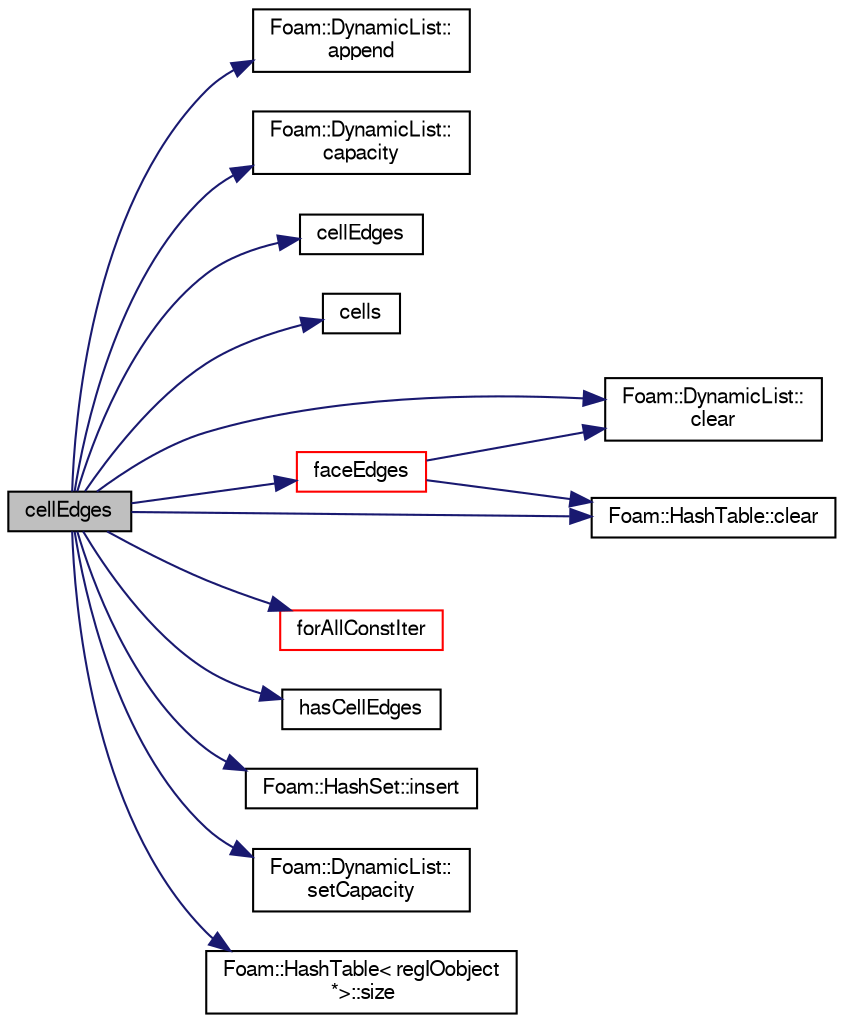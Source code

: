 digraph "cellEdges"
{
  bgcolor="transparent";
  edge [fontname="FreeSans",fontsize="10",labelfontname="FreeSans",labelfontsize="10"];
  node [fontname="FreeSans",fontsize="10",shape=record];
  rankdir="LR";
  Node53193 [label="cellEdges",height=0.2,width=0.4,color="black", fillcolor="grey75", style="filled", fontcolor="black"];
  Node53193 -> Node53194 [color="midnightblue",fontsize="10",style="solid",fontname="FreeSans"];
  Node53194 [label="Foam::DynamicList::\lappend",height=0.2,width=0.4,color="black",URL="$a25890.html#a7b67b42af715604376ad63a681dee6d8",tooltip="Append an element at the end of the list. "];
  Node53193 -> Node53195 [color="midnightblue",fontsize="10",style="solid",fontname="FreeSans"];
  Node53195 [label="Foam::DynamicList::\lcapacity",height=0.2,width=0.4,color="black",URL="$a25890.html#a564a7790acc7ff1a57a1f32759f7a58a",tooltip="Size of the underlying storage. "];
  Node53193 -> Node53196 [color="midnightblue",fontsize="10",style="solid",fontname="FreeSans"];
  Node53196 [label="cellEdges",height=0.2,width=0.4,color="black",URL="$a27530.html#a29ec14ff1e343af734485c48f0cf7856"];
  Node53193 -> Node53197 [color="midnightblue",fontsize="10",style="solid",fontname="FreeSans"];
  Node53197 [label="cells",height=0.2,width=0.4,color="black",URL="$a27530.html#af19bf800d725a623c7b1d0101d65e7d3"];
  Node53193 -> Node53198 [color="midnightblue",fontsize="10",style="solid",fontname="FreeSans"];
  Node53198 [label="Foam::DynamicList::\lclear",height=0.2,width=0.4,color="black",URL="$a25890.html#ac8bb3912a3ce86b15842e79d0b421204",tooltip="Clear the addressed list, i.e. set the size to zero. "];
  Node53193 -> Node53199 [color="midnightblue",fontsize="10",style="solid",fontname="FreeSans"];
  Node53199 [label="Foam::HashTable::clear",height=0.2,width=0.4,color="black",URL="$a25702.html#ac8bb3912a3ce86b15842e79d0b421204",tooltip="Clear all entries from table. "];
  Node53193 -> Node53200 [color="midnightblue",fontsize="10",style="solid",fontname="FreeSans"];
  Node53200 [label="faceEdges",height=0.2,width=0.4,color="red",URL="$a27530.html#adbfcf489a527a07c33d684834faace79"];
  Node53200 -> Node53198 [color="midnightblue",fontsize="10",style="solid",fontname="FreeSans"];
  Node53200 -> Node53199 [color="midnightblue",fontsize="10",style="solid",fontname="FreeSans"];
  Node53193 -> Node53210 [color="midnightblue",fontsize="10",style="solid",fontname="FreeSans"];
  Node53210 [label="forAllConstIter",height=0.2,width=0.4,color="red",URL="$a38141.html#ae21e2836509b0fa7f7cedf6493b11b09"];
  Node53193 -> Node53505 [color="midnightblue",fontsize="10",style="solid",fontname="FreeSans"];
  Node53505 [label="hasCellEdges",height=0.2,width=0.4,color="black",URL="$a27530.html#a1e68b8a10c20966644cf4be3bc79cf9d"];
  Node53193 -> Node53506 [color="midnightblue",fontsize="10",style="solid",fontname="FreeSans"];
  Node53506 [label="Foam::HashSet::insert",height=0.2,width=0.4,color="black",URL="$a25690.html#a49f0753d9652681fc3a81f59951a0ad7",tooltip="Insert a new entry. "];
  Node53193 -> Node53507 [color="midnightblue",fontsize="10",style="solid",fontname="FreeSans"];
  Node53507 [label="Foam::DynamicList::\lsetCapacity",height=0.2,width=0.4,color="black",URL="$a25890.html#a3769bf93f15609625d62b693c566bcd1",tooltip="Alter the size of the underlying storage. "];
  Node53193 -> Node53369 [color="midnightblue",fontsize="10",style="solid",fontname="FreeSans"];
  Node53369 [label="Foam::HashTable\< regIOobject\l *\>::size",height=0.2,width=0.4,color="black",URL="$a25702.html#a47b3bf30da1eb3ab8076b5fbe00e0494",tooltip="Return number of elements in table. "];
}
